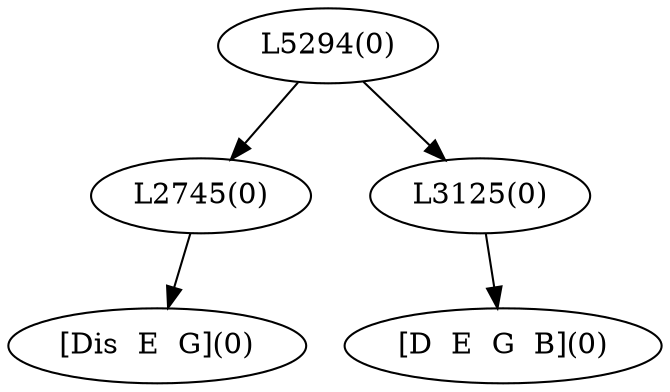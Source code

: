 digraph sample{
"L2745(0)"->"[Dis  E  G](0)"
"L3125(0)"->"[D  E  G  B](0)"
"L5294(0)"->"L2745(0)"
"L5294(0)"->"L3125(0)"
{rank = min; "L5294(0)"}
{rank = same; "L2745(0)"; "L3125(0)";}
{rank = max; "[D  E  G  B](0)"; "[Dis  E  G](0)";}
}